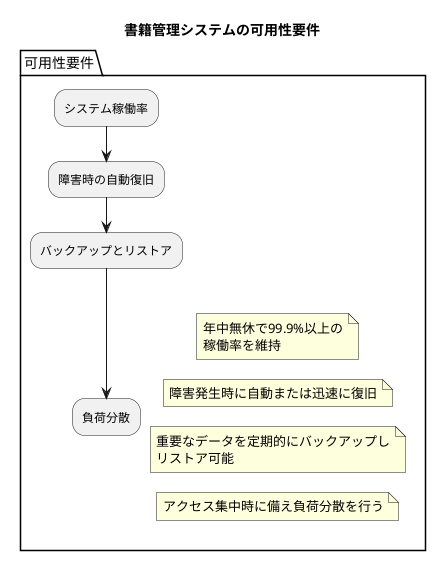 @startuml
title 書籍管理システムの可用性要件

package "可用性要件" {
    :システム稼働率;
    :障害時の自動復旧;
    :バックアップとリストア;
    :負荷分散;
}

note right
  年中無休で99.9%以上の
  稼働率を維持
end note

note right
  障害発生時に自動または迅速に復旧
end note

note right
  重要なデータを定期的にバックアップし
  リストア可能
end note

note right
  アクセス集中時に備え負荷分散を行う
end note

@enduml